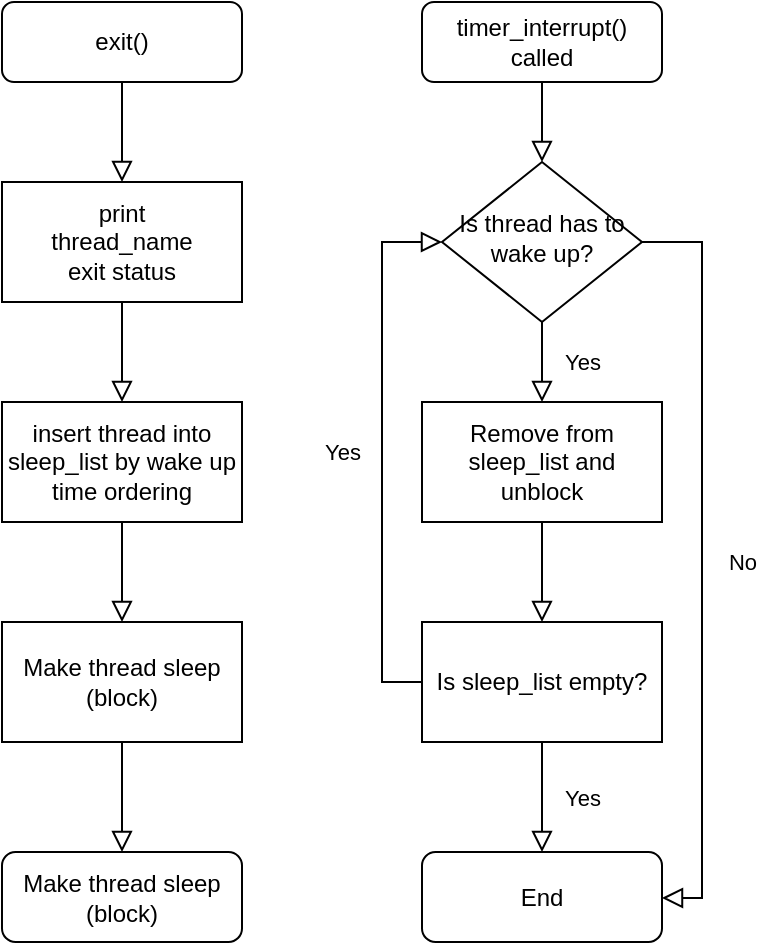 <mxfile version="13.6.5">
    <diagram id="C5RBs43oDa-KdzZeNtuy" name="Page-1">
        <mxGraphModel dx="1135" dy="462" grid="1" gridSize="10" guides="1" tooltips="1" connect="1" arrows="1" fold="1" page="1" pageScale="1" pageWidth="827" pageHeight="1169" math="0" shadow="0">
            <root>
                <mxCell id="WIyWlLk6GJQsqaUBKTNV-0"/>
                <mxCell id="WIyWlLk6GJQsqaUBKTNV-1" parent="WIyWlLk6GJQsqaUBKTNV-0"/>
                <mxCell id="WIyWlLk6GJQsqaUBKTNV-2" value="" style="rounded=0;html=1;jettySize=auto;orthogonalLoop=1;fontSize=11;endArrow=block;endFill=0;endSize=8;strokeWidth=1;shadow=0;labelBackgroundColor=none;edgeStyle=orthogonalEdgeStyle;" parent="WIyWlLk6GJQsqaUBKTNV-1" source="WIyWlLk6GJQsqaUBKTNV-3" edge="1">
                    <mxGeometry relative="1" as="geometry">
                        <mxPoint x="180" y="190" as="targetPoint"/>
                    </mxGeometry>
                </mxCell>
                <mxCell id="WIyWlLk6GJQsqaUBKTNV-3" value="exit()" style="rounded=1;whiteSpace=wrap;html=1;fontSize=12;glass=0;strokeWidth=1;shadow=0;" parent="WIyWlLk6GJQsqaUBKTNV-1" vertex="1">
                    <mxGeometry x="120" y="100" width="120" height="40" as="geometry"/>
                </mxCell>
                <mxCell id="WIyWlLk6GJQsqaUBKTNV-4" value="Yes" style="rounded=0;html=1;jettySize=auto;orthogonalLoop=1;fontSize=11;endArrow=block;endFill=0;endSize=8;strokeWidth=1;shadow=0;labelBackgroundColor=none;edgeStyle=orthogonalEdgeStyle;exitX=0.5;exitY=1;exitDx=0;exitDy=0;" parent="WIyWlLk6GJQsqaUBKTNV-1" source="nHU2NljZmvbzEuZgI8tX-18" edge="1">
                    <mxGeometry y="20" relative="1" as="geometry">
                        <mxPoint as="offset"/>
                        <mxPoint x="660" y="260" as="sourcePoint"/>
                        <mxPoint x="390" y="300" as="targetPoint"/>
                    </mxGeometry>
                </mxCell>
                <mxCell id="nHU2NljZmvbzEuZgI8tX-0" value="print&lt;br&gt;thread_name&lt;br&gt;exit status" style="rounded=0;whiteSpace=wrap;html=1;" parent="WIyWlLk6GJQsqaUBKTNV-1" vertex="1">
                    <mxGeometry x="120" y="190" width="120" height="60" as="geometry"/>
                </mxCell>
                <mxCell id="nHU2NljZmvbzEuZgI8tX-1" value="insert thread into sleep_list by wake up time ordering" style="rounded=0;whiteSpace=wrap;html=1;" parent="WIyWlLk6GJQsqaUBKTNV-1" vertex="1">
                    <mxGeometry x="120" y="300" width="120" height="60" as="geometry"/>
                </mxCell>
                <mxCell id="nHU2NljZmvbzEuZgI8tX-2" value="Make thread sleep (block)" style="rounded=0;whiteSpace=wrap;html=1;" parent="WIyWlLk6GJQsqaUBKTNV-1" vertex="1">
                    <mxGeometry x="120" y="410" width="120" height="60" as="geometry"/>
                </mxCell>
                <mxCell id="nHU2NljZmvbzEuZgI8tX-6" value="" style="rounded=0;html=1;jettySize=auto;orthogonalLoop=1;fontSize=11;endArrow=block;endFill=0;endSize=8;strokeWidth=1;shadow=0;labelBackgroundColor=none;edgeStyle=orthogonalEdgeStyle;exitX=0.5;exitY=1;exitDx=0;exitDy=0;entryX=0.5;entryY=0;entryDx=0;entryDy=0;" parent="WIyWlLk6GJQsqaUBKTNV-1" source="nHU2NljZmvbzEuZgI8tX-0" target="nHU2NljZmvbzEuZgI8tX-1" edge="1">
                    <mxGeometry relative="1" as="geometry">
                        <mxPoint x="190" y="150" as="sourcePoint"/>
                        <mxPoint x="190" y="200" as="targetPoint"/>
                    </mxGeometry>
                </mxCell>
                <mxCell id="nHU2NljZmvbzEuZgI8tX-7" value="" style="rounded=0;html=1;jettySize=auto;orthogonalLoop=1;fontSize=11;endArrow=block;endFill=0;endSize=8;strokeWidth=1;shadow=0;labelBackgroundColor=none;edgeStyle=orthogonalEdgeStyle;exitX=0.5;exitY=1;exitDx=0;exitDy=0;entryX=0.5;entryY=0;entryDx=0;entryDy=0;" parent="WIyWlLk6GJQsqaUBKTNV-1" source="nHU2NljZmvbzEuZgI8tX-1" target="nHU2NljZmvbzEuZgI8tX-2" edge="1">
                    <mxGeometry relative="1" as="geometry">
                        <mxPoint x="190" y="260" as="sourcePoint"/>
                        <mxPoint x="190" y="310" as="targetPoint"/>
                    </mxGeometry>
                </mxCell>
                <mxCell id="nHU2NljZmvbzEuZgI8tX-8" value="" style="rounded=0;html=1;jettySize=auto;orthogonalLoop=1;fontSize=11;endArrow=block;endFill=0;endSize=8;strokeWidth=1;shadow=0;labelBackgroundColor=none;edgeStyle=orthogonalEdgeStyle;exitX=0.5;exitY=1;exitDx=0;exitDy=0;entryX=0.5;entryY=0;entryDx=0;entryDy=0;" parent="WIyWlLk6GJQsqaUBKTNV-1" source="nHU2NljZmvbzEuZgI8tX-2" target="nHU2NljZmvbzEuZgI8tX-27" edge="1">
                    <mxGeometry relative="1" as="geometry">
                        <mxPoint x="190" y="370" as="sourcePoint"/>
                        <mxPoint x="180" y="524.5" as="targetPoint"/>
                    </mxGeometry>
                </mxCell>
                <mxCell id="nHU2NljZmvbzEuZgI8tX-9" value="" style="rounded=0;html=1;jettySize=auto;orthogonalLoop=1;fontSize=11;endArrow=block;endFill=0;endSize=8;strokeWidth=1;shadow=0;labelBackgroundColor=none;edgeStyle=orthogonalEdgeStyle;entryX=0.5;entryY=0;entryDx=0;entryDy=0;" parent="WIyWlLk6GJQsqaUBKTNV-1" source="nHU2NljZmvbzEuZgI8tX-10" target="nHU2NljZmvbzEuZgI8tX-18" edge="1">
                    <mxGeometry relative="1" as="geometry">
                        <mxPoint x="390" y="190" as="targetPoint"/>
                    </mxGeometry>
                </mxCell>
                <mxCell id="nHU2NljZmvbzEuZgI8tX-10" value="timer_interrupt() called" style="rounded=1;whiteSpace=wrap;html=1;fontSize=12;glass=0;strokeWidth=1;shadow=0;" parent="WIyWlLk6GJQsqaUBKTNV-1" vertex="1">
                    <mxGeometry x="330" y="100" width="120" height="40" as="geometry"/>
                </mxCell>
                <mxCell id="nHU2NljZmvbzEuZgI8tX-12" value="Remove from sleep_list and unblock" style="rounded=0;whiteSpace=wrap;html=1;" parent="WIyWlLk6GJQsqaUBKTNV-1" vertex="1">
                    <mxGeometry x="330" y="300" width="120" height="60" as="geometry"/>
                </mxCell>
                <mxCell id="nHU2NljZmvbzEuZgI8tX-13" value="Is sleep_list empty?" style="rounded=0;whiteSpace=wrap;html=1;" parent="WIyWlLk6GJQsqaUBKTNV-1" vertex="1">
                    <mxGeometry x="330" y="410" width="120" height="60" as="geometry"/>
                </mxCell>
                <mxCell id="nHU2NljZmvbzEuZgI8tX-16" value="" style="rounded=0;html=1;jettySize=auto;orthogonalLoop=1;fontSize=11;endArrow=block;endFill=0;endSize=8;strokeWidth=1;shadow=0;labelBackgroundColor=none;edgeStyle=orthogonalEdgeStyle;exitX=0.5;exitY=1;exitDx=0;exitDy=0;entryX=0.5;entryY=0;entryDx=0;entryDy=0;" parent="WIyWlLk6GJQsqaUBKTNV-1" source="nHU2NljZmvbzEuZgI8tX-12" target="nHU2NljZmvbzEuZgI8tX-13" edge="1">
                    <mxGeometry relative="1" as="geometry">
                        <mxPoint x="400" y="260" as="sourcePoint"/>
                        <mxPoint x="400" y="310" as="targetPoint"/>
                    </mxGeometry>
                </mxCell>
                <mxCell id="nHU2NljZmvbzEuZgI8tX-18" value="Is thread has to wake up?" style="rhombus;whiteSpace=wrap;html=1;shadow=0;fontFamily=Helvetica;fontSize=12;align=center;strokeWidth=1;spacing=6;spacingTop=-4;" parent="WIyWlLk6GJQsqaUBKTNV-1" vertex="1">
                    <mxGeometry x="340" y="180" width="100" height="80" as="geometry"/>
                </mxCell>
                <mxCell id="nHU2NljZmvbzEuZgI8tX-23" value="Yes" style="rounded=0;html=1;jettySize=auto;orthogonalLoop=1;fontSize=11;endArrow=block;endFill=0;endSize=8;strokeWidth=1;shadow=0;labelBackgroundColor=none;edgeStyle=orthogonalEdgeStyle;exitX=0.5;exitY=1;exitDx=0;exitDy=0;" parent="WIyWlLk6GJQsqaUBKTNV-1" source="nHU2NljZmvbzEuZgI8tX-13" edge="1">
                    <mxGeometry y="20" relative="1" as="geometry">
                        <mxPoint as="offset"/>
                        <mxPoint x="450" y="490" as="sourcePoint"/>
                        <mxPoint x="390" y="525" as="targetPoint"/>
                    </mxGeometry>
                </mxCell>
                <mxCell id="nHU2NljZmvbzEuZgI8tX-24" value="Yes" style="rounded=0;html=1;jettySize=auto;orthogonalLoop=1;fontSize=11;endArrow=block;endFill=0;endSize=8;strokeWidth=1;shadow=0;labelBackgroundColor=none;edgeStyle=orthogonalEdgeStyle;entryX=0;entryY=0.5;entryDx=0;entryDy=0;exitX=0;exitY=0.5;exitDx=0;exitDy=0;" parent="WIyWlLk6GJQsqaUBKTNV-1" source="nHU2NljZmvbzEuZgI8tX-13" target="nHU2NljZmvbzEuZgI8tX-18" edge="1">
                    <mxGeometry y="20" relative="1" as="geometry">
                        <mxPoint as="offset"/>
                        <mxPoint x="320" y="480" as="sourcePoint"/>
                        <mxPoint x="400" y="534.5" as="targetPoint"/>
                        <Array as="points">
                            <mxPoint x="310" y="440"/>
                            <mxPoint x="310" y="220"/>
                        </Array>
                    </mxGeometry>
                </mxCell>
                <mxCell id="nHU2NljZmvbzEuZgI8tX-25" value="No" style="rounded=0;html=1;jettySize=auto;orthogonalLoop=1;fontSize=11;endArrow=block;endFill=0;endSize=8;strokeWidth=1;shadow=0;labelBackgroundColor=none;edgeStyle=orthogonalEdgeStyle;entryX=1;entryY=0.5;entryDx=0;entryDy=0;exitX=1;exitY=0.5;exitDx=0;exitDy=0;" parent="WIyWlLk6GJQsqaUBKTNV-1" source="nHU2NljZmvbzEuZgI8tX-18" target="nHU2NljZmvbzEuZgI8tX-28" edge="1">
                    <mxGeometry y="20" relative="1" as="geometry">
                        <mxPoint as="offset"/>
                        <mxPoint x="340" y="450" as="sourcePoint"/>
                        <mxPoint x="450" y="554.5" as="targetPoint"/>
                        <Array as="points">
                            <mxPoint x="470" y="220"/>
                            <mxPoint x="470" y="548"/>
                            <mxPoint x="450" y="548"/>
                        </Array>
                    </mxGeometry>
                </mxCell>
                <mxCell id="nHU2NljZmvbzEuZgI8tX-27" value="&lt;span style=&quot;font-size: 12px&quot;&gt;Make thread sleep (block)&lt;/span&gt;" style="rounded=1;whiteSpace=wrap;html=1;fontSize=9;" parent="WIyWlLk6GJQsqaUBKTNV-1" vertex="1">
                    <mxGeometry x="120" y="525" width="120" height="45" as="geometry"/>
                </mxCell>
                <mxCell id="nHU2NljZmvbzEuZgI8tX-28" value="&lt;span style=&quot;font-size: 12px&quot;&gt;End&lt;/span&gt;" style="rounded=1;whiteSpace=wrap;html=1;fontSize=9;" parent="WIyWlLk6GJQsqaUBKTNV-1" vertex="1">
                    <mxGeometry x="330" y="525" width="120" height="45" as="geometry"/>
                </mxCell>
            </root>
        </mxGraphModel>
    </diagram>
</mxfile>